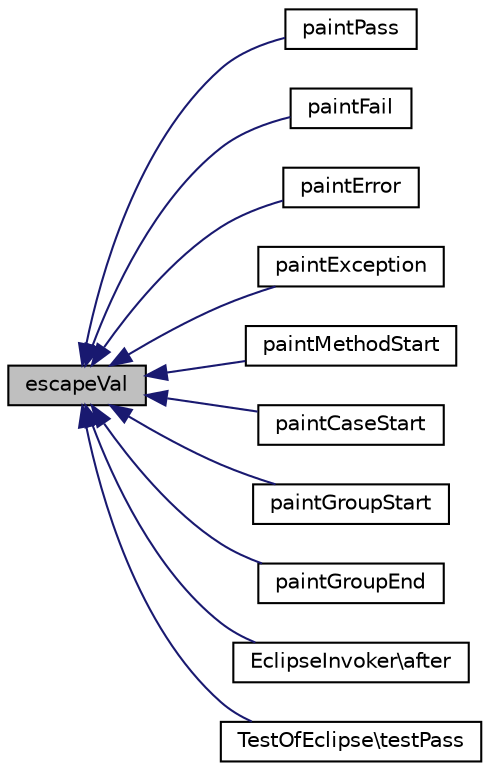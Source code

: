 digraph "escapeVal"
{
  edge [fontname="Helvetica",fontsize="10",labelfontname="Helvetica",labelfontsize="10"];
  node [fontname="Helvetica",fontsize="10",shape=record];
  rankdir="LR";
  Node1 [label="escapeVal",height=0.2,width=0.4,color="black", fillcolor="grey75", style="filled" fontcolor="black"];
  Node1 -> Node2 [dir="back",color="midnightblue",fontsize="10",style="solid",fontname="Helvetica"];
  Node2 [label="paintPass",height=0.2,width=0.4,color="black", fillcolor="white", style="filled",URL="$class_eclipse_reporter.html#a19d9fa0f829ee4ef69dfbc49fb03f095"];
  Node1 -> Node3 [dir="back",color="midnightblue",fontsize="10",style="solid",fontname="Helvetica"];
  Node3 [label="paintFail",height=0.2,width=0.4,color="black", fillcolor="white", style="filled",URL="$class_eclipse_reporter.html#a7b2970c5e074d5a9192c67f222a7e731"];
  Node1 -> Node4 [dir="back",color="midnightblue",fontsize="10",style="solid",fontname="Helvetica"];
  Node4 [label="paintError",height=0.2,width=0.4,color="black", fillcolor="white", style="filled",URL="$class_eclipse_reporter.html#aea84af3b9bbee750072b7c2b95395726"];
  Node1 -> Node5 [dir="back",color="midnightblue",fontsize="10",style="solid",fontname="Helvetica"];
  Node5 [label="paintException",height=0.2,width=0.4,color="black", fillcolor="white", style="filled",URL="$class_eclipse_reporter.html#aa8230bab951d1e40954a491cfe95036d"];
  Node1 -> Node6 [dir="back",color="midnightblue",fontsize="10",style="solid",fontname="Helvetica"];
  Node6 [label="paintMethodStart",height=0.2,width=0.4,color="black", fillcolor="white", style="filled",URL="$class_eclipse_reporter.html#a01cf477a4caafd4580980b3bcab3d4c0"];
  Node1 -> Node7 [dir="back",color="midnightblue",fontsize="10",style="solid",fontname="Helvetica"];
  Node7 [label="paintCaseStart",height=0.2,width=0.4,color="black", fillcolor="white", style="filled",URL="$class_eclipse_reporter.html#adcaa1936fe0ce634e750aeeba08c622c"];
  Node1 -> Node8 [dir="back",color="midnightblue",fontsize="10",style="solid",fontname="Helvetica"];
  Node8 [label="paintGroupStart",height=0.2,width=0.4,color="black", fillcolor="white", style="filled",URL="$class_eclipse_reporter.html#a49b062934481cc4c8ab1e2891e510530"];
  Node1 -> Node9 [dir="back",color="midnightblue",fontsize="10",style="solid",fontname="Helvetica"];
  Node9 [label="paintGroupEnd",height=0.2,width=0.4,color="black", fillcolor="white", style="filled",URL="$class_eclipse_reporter.html#a6e0e4ae653ca9685a5563a2251a74c33"];
  Node1 -> Node10 [dir="back",color="midnightblue",fontsize="10",style="solid",fontname="Helvetica"];
  Node10 [label="EclipseInvoker\\after",height=0.2,width=0.4,color="black", fillcolor="white", style="filled",URL="$class_eclipse_invoker.html#a1829d2638b173c32ff10cb3cf56c8560"];
  Node1 -> Node11 [dir="back",color="midnightblue",fontsize="10",style="solid",fontname="Helvetica"];
  Node11 [label="TestOfEclipse\\testPass",height=0.2,width=0.4,color="black", fillcolor="white", style="filled",URL="$class_test_of_eclipse.html#a822ccbbc05f2002a274cccd5c462ccb5"];
}
